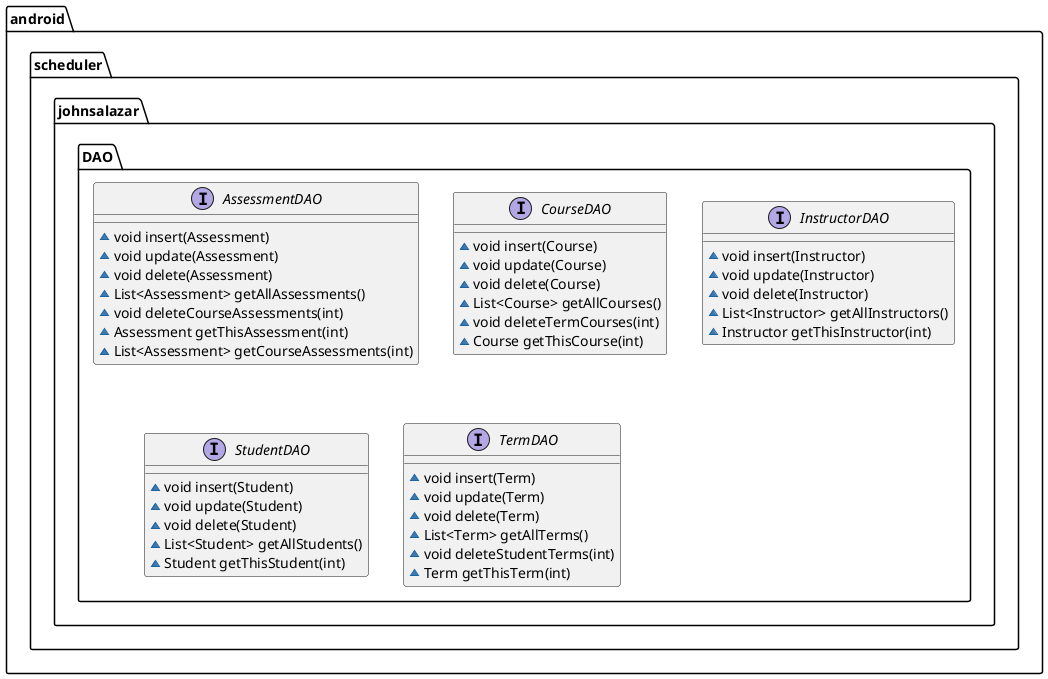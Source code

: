 @startuml
interface android.scheduler.johnsalazar.DAO.AssessmentDAO {
~ void insert(Assessment)
~ void update(Assessment)
~ void delete(Assessment)
~ List<Assessment> getAllAssessments()
~ void deleteCourseAssessments(int)
~ Assessment getThisAssessment(int)
~ List<Assessment> getCourseAssessments(int)
}

interface android.scheduler.johnsalazar.DAO.CourseDAO {
~ void insert(Course)
~ void update(Course)
~ void delete(Course)
~ List<Course> getAllCourses()
~ void deleteTermCourses(int)
~ Course getThisCourse(int)
}

interface android.scheduler.johnsalazar.DAO.InstructorDAO {
~ void insert(Instructor)
~ void update(Instructor)
~ void delete(Instructor)
~ List<Instructor> getAllInstructors()
~ Instructor getThisInstructor(int)
}

interface android.scheduler.johnsalazar.DAO.StudentDAO {
~ void insert(Student)
~ void update(Student)
~ void delete(Student)
~ List<Student> getAllStudents()
~ Student getThisStudent(int)
}

interface android.scheduler.johnsalazar.DAO.TermDAO {
~ void insert(Term)
~ void update(Term)
~ void delete(Term)
~ List<Term> getAllTerms()
~ void deleteStudentTerms(int)
~ Term getThisTerm(int)
}

@enduml